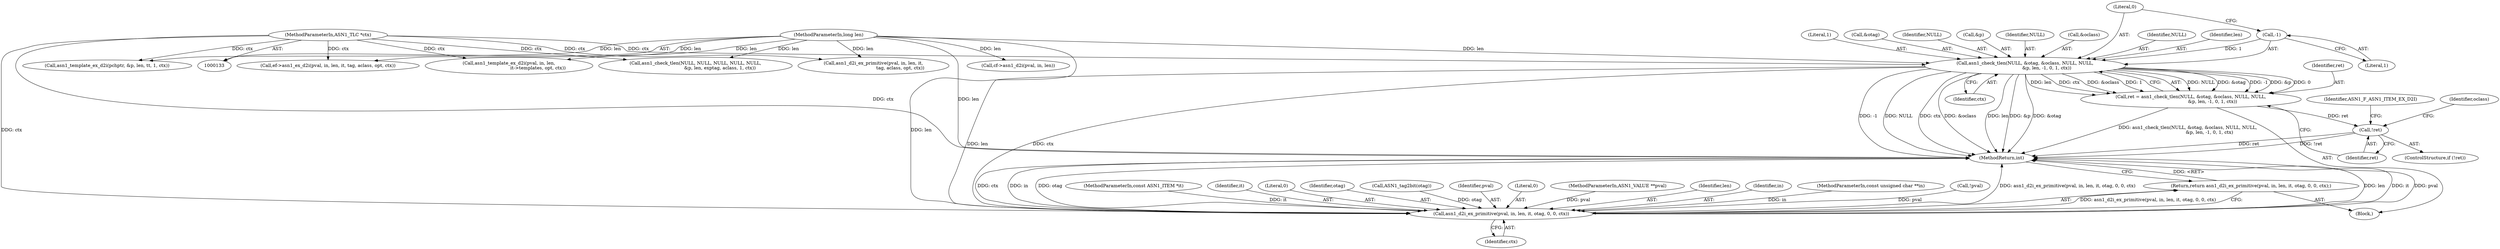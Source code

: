 digraph "0_openssl_b717b083073b6cacc0a5e2397b661678aff7ae7f@pointer" {
"1000255" [label="(Call,asn1_check_tlen(NULL, &otag, &oclass, NULL, NULL,\n                              &p, len, -1, 0, 1, ctx))"];
"1000136" [label="(MethodParameterIn,long len)"];
"1000266" [label="(Call,-1)"];
"1000141" [label="(MethodParameterIn,ASN1_TLC *ctx)"];
"1000253" [label="(Call,ret = asn1_check_tlen(NULL, &otag, &oclass, NULL, NULL,\n                              &p, len, -1, 0, 1, ctx))"];
"1000272" [label="(Call,!ret)"];
"1000312" [label="(Call,asn1_d2i_ex_primitive(pval, in, len, it, otag, 0, 0, ctx))"];
"1000311" [label="(Return,return asn1_d2i_ex_primitive(pval, in, len, it, otag, 0, 0, ctx);)"];
"1000312" [label="(Call,asn1_d2i_ex_primitive(pval, in, len, it, otag, 0, 0, ctx))"];
"1000137" [label="(MethodParameterIn,const ASN1_ITEM *it)"];
"1000238" [label="(Call,asn1_d2i_ex_primitive(pval, in, len, it,\n                                     tag, aclass, opt, ctx))"];
"1000436" [label="(Call,cf->asn1_d2i(pval, in, len))"];
"1000261" [label="(Identifier,NULL)"];
"1000316" [label="(Identifier,it)"];
"1000265" [label="(Identifier,len)"];
"1000955" [label="(MethodReturn,int)"];
"1000318" [label="(Literal,0)"];
"1000141" [label="(MethodParameterIn,ASN1_TLC *ctx)"];
"1000253" [label="(Call,ret = asn1_check_tlen(NULL, &otag, &oclass, NULL, NULL,\n                              &p, len, -1, 0, 1, ctx))"];
"1000273" [label="(Identifier,ret)"];
"1000268" [label="(Literal,0)"];
"1000208" [label="(Block,)"];
"1000317" [label="(Identifier,otag)"];
"1000254" [label="(Identifier,ret)"];
"1000276" [label="(Identifier,ASN1_F_ASN1_ITEM_EX_D2I)"];
"1000269" [label="(Literal,1)"];
"1000311" [label="(Return,return asn1_d2i_ex_primitive(pval, in, len, it, otag, 0, 0, ctx);)"];
"1000296" [label="(Call,ASN1_tag2bit(otag))"];
"1000266" [label="(Call,-1)"];
"1000228" [label="(Call,asn1_template_ex_d2i(pval, in, len,\n                                        it->templates, opt, ctx))"];
"1000270" [label="(Identifier,ctx)"];
"1000257" [label="(Call,&otag)"];
"1000272" [label="(Call,!ret)"];
"1000262" [label="(Identifier,NULL)"];
"1000255" [label="(Call,asn1_check_tlen(NULL, &otag, &oclass, NULL, NULL,\n                              &p, len, -1, 0, 1, ctx))"];
"1000367" [label="(Call,asn1_check_tlen(NULL, NULL, NULL, NULL, NULL,\n                                  &p, len, exptag, aclass, 1, ctx))"];
"1000313" [label="(Identifier,pval)"];
"1000136" [label="(MethodParameterIn,long len)"];
"1000521" [label="(Call,asn1_template_ex_d2i(pchptr, &p, len, tt, 1, ctx))"];
"1000267" [label="(Literal,1)"];
"1000263" [label="(Call,&p)"];
"1000328" [label="(Call,ef->asn1_ex_d2i(pval, in, len, it, tag, aclass, opt, ctx))"];
"1000319" [label="(Literal,0)"];
"1000256" [label="(Identifier,NULL)"];
"1000271" [label="(ControlStructure,if (!ret))"];
"1000259" [label="(Call,&oclass)"];
"1000134" [label="(MethodParameterIn,ASN1_VALUE **pval)"];
"1000315" [label="(Identifier,len)"];
"1000314" [label="(Identifier,in)"];
"1000135" [label="(MethodParameterIn,const unsigned char **in)"];
"1000281" [label="(Identifier,oclass)"];
"1000320" [label="(Identifier,ctx)"];
"1000185" [label="(Call,!pval)"];
"1000255" -> "1000253"  [label="AST: "];
"1000255" -> "1000270"  [label="CFG: "];
"1000256" -> "1000255"  [label="AST: "];
"1000257" -> "1000255"  [label="AST: "];
"1000259" -> "1000255"  [label="AST: "];
"1000261" -> "1000255"  [label="AST: "];
"1000262" -> "1000255"  [label="AST: "];
"1000263" -> "1000255"  [label="AST: "];
"1000265" -> "1000255"  [label="AST: "];
"1000266" -> "1000255"  [label="AST: "];
"1000268" -> "1000255"  [label="AST: "];
"1000269" -> "1000255"  [label="AST: "];
"1000270" -> "1000255"  [label="AST: "];
"1000253" -> "1000255"  [label="CFG: "];
"1000255" -> "1000955"  [label="DDG: &oclass"];
"1000255" -> "1000955"  [label="DDG: len"];
"1000255" -> "1000955"  [label="DDG: &p"];
"1000255" -> "1000955"  [label="DDG: -1"];
"1000255" -> "1000955"  [label="DDG: NULL"];
"1000255" -> "1000955"  [label="DDG: ctx"];
"1000255" -> "1000955"  [label="DDG: &otag"];
"1000255" -> "1000253"  [label="DDG: NULL"];
"1000255" -> "1000253"  [label="DDG: &otag"];
"1000255" -> "1000253"  [label="DDG: -1"];
"1000255" -> "1000253"  [label="DDG: &p"];
"1000255" -> "1000253"  [label="DDG: 0"];
"1000255" -> "1000253"  [label="DDG: len"];
"1000255" -> "1000253"  [label="DDG: ctx"];
"1000255" -> "1000253"  [label="DDG: &oclass"];
"1000255" -> "1000253"  [label="DDG: 1"];
"1000136" -> "1000255"  [label="DDG: len"];
"1000266" -> "1000255"  [label="DDG: 1"];
"1000141" -> "1000255"  [label="DDG: ctx"];
"1000255" -> "1000312"  [label="DDG: len"];
"1000255" -> "1000312"  [label="DDG: ctx"];
"1000136" -> "1000133"  [label="AST: "];
"1000136" -> "1000955"  [label="DDG: len"];
"1000136" -> "1000228"  [label="DDG: len"];
"1000136" -> "1000238"  [label="DDG: len"];
"1000136" -> "1000312"  [label="DDG: len"];
"1000136" -> "1000328"  [label="DDG: len"];
"1000136" -> "1000367"  [label="DDG: len"];
"1000136" -> "1000436"  [label="DDG: len"];
"1000136" -> "1000521"  [label="DDG: len"];
"1000266" -> "1000267"  [label="CFG: "];
"1000267" -> "1000266"  [label="AST: "];
"1000268" -> "1000266"  [label="CFG: "];
"1000141" -> "1000133"  [label="AST: "];
"1000141" -> "1000955"  [label="DDG: ctx"];
"1000141" -> "1000228"  [label="DDG: ctx"];
"1000141" -> "1000238"  [label="DDG: ctx"];
"1000141" -> "1000312"  [label="DDG: ctx"];
"1000141" -> "1000328"  [label="DDG: ctx"];
"1000141" -> "1000367"  [label="DDG: ctx"];
"1000141" -> "1000521"  [label="DDG: ctx"];
"1000253" -> "1000208"  [label="AST: "];
"1000254" -> "1000253"  [label="AST: "];
"1000273" -> "1000253"  [label="CFG: "];
"1000253" -> "1000955"  [label="DDG: asn1_check_tlen(NULL, &otag, &oclass, NULL, NULL,\n                              &p, len, -1, 0, 1, ctx)"];
"1000253" -> "1000272"  [label="DDG: ret"];
"1000272" -> "1000271"  [label="AST: "];
"1000272" -> "1000273"  [label="CFG: "];
"1000273" -> "1000272"  [label="AST: "];
"1000276" -> "1000272"  [label="CFG: "];
"1000281" -> "1000272"  [label="CFG: "];
"1000272" -> "1000955"  [label="DDG: ret"];
"1000272" -> "1000955"  [label="DDG: !ret"];
"1000312" -> "1000311"  [label="AST: "];
"1000312" -> "1000320"  [label="CFG: "];
"1000313" -> "1000312"  [label="AST: "];
"1000314" -> "1000312"  [label="AST: "];
"1000315" -> "1000312"  [label="AST: "];
"1000316" -> "1000312"  [label="AST: "];
"1000317" -> "1000312"  [label="AST: "];
"1000318" -> "1000312"  [label="AST: "];
"1000319" -> "1000312"  [label="AST: "];
"1000320" -> "1000312"  [label="AST: "];
"1000311" -> "1000312"  [label="CFG: "];
"1000312" -> "1000955"  [label="DDG: asn1_d2i_ex_primitive(pval, in, len, it, otag, 0, 0, ctx)"];
"1000312" -> "1000955"  [label="DDG: len"];
"1000312" -> "1000955"  [label="DDG: it"];
"1000312" -> "1000955"  [label="DDG: pval"];
"1000312" -> "1000955"  [label="DDG: ctx"];
"1000312" -> "1000955"  [label="DDG: in"];
"1000312" -> "1000955"  [label="DDG: otag"];
"1000312" -> "1000311"  [label="DDG: asn1_d2i_ex_primitive(pval, in, len, it, otag, 0, 0, ctx)"];
"1000185" -> "1000312"  [label="DDG: pval"];
"1000134" -> "1000312"  [label="DDG: pval"];
"1000135" -> "1000312"  [label="DDG: in"];
"1000137" -> "1000312"  [label="DDG: it"];
"1000296" -> "1000312"  [label="DDG: otag"];
"1000311" -> "1000208"  [label="AST: "];
"1000955" -> "1000311"  [label="CFG: "];
"1000311" -> "1000955"  [label="DDG: <RET>"];
}
